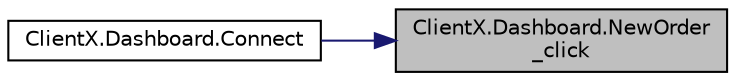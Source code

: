 digraph "ClientX.Dashboard.NewOrder_click"
{
 // INTERACTIVE_SVG=YES
 // LATEX_PDF_SIZE
  edge [fontname="Helvetica",fontsize="10",labelfontname="Helvetica",labelfontsize="10"];
  node [fontname="Helvetica",fontsize="10",shape=record];
  rankdir="RL";
  Node1 [label="ClientX.Dashboard.NewOrder\l_click",height=0.2,width=0.4,color="black", fillcolor="grey75", style="filled", fontcolor="black",tooltip="Metoda odwołująca się do przycisku Add, która sprawdza czy wybrany jest klient do którego ma być dopi..."];
  Node1 -> Node2 [dir="back",color="midnightblue",fontsize="10",style="solid",fontname="Helvetica"];
  Node2 [label="ClientX.Dashboard.Connect",height=0.2,width=0.4,color="black", fillcolor="white", style="filled",URL="$class_client_x_1_1_dashboard.html#ae94d5287ac08a02983714d42e9ba8ce3",tooltip=" "];
}
